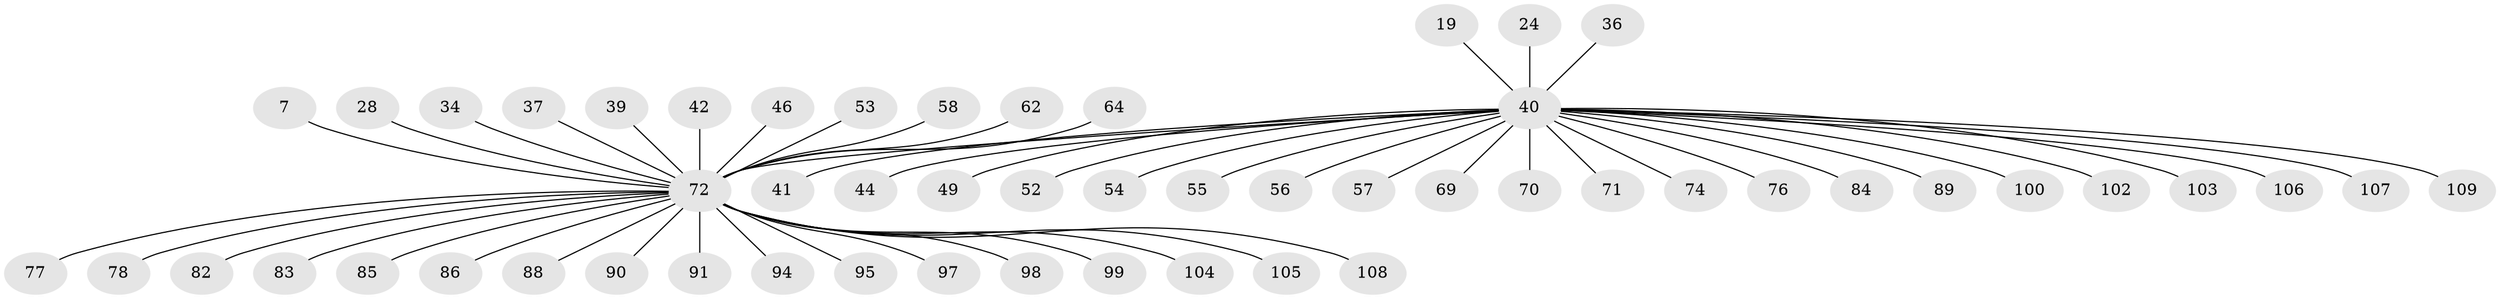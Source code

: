 // original degree distribution, {24: 0.009174311926605505, 9: 0.009174311926605505, 13: 0.009174311926605505, 2: 0.1834862385321101, 3: 0.07339449541284404, 5: 0.027522935779816515, 1: 0.6513761467889908, 6: 0.009174311926605505, 8: 0.009174311926605505, 4: 0.01834862385321101}
// Generated by graph-tools (version 1.1) at 2025/47/03/09/25 04:47:26]
// undirected, 54 vertices, 53 edges
graph export_dot {
graph [start="1"]
  node [color=gray90,style=filled];
  7;
  19;
  24;
  28;
  34;
  36;
  37;
  39;
  40 [super="+29+12"];
  41;
  42;
  44;
  46;
  49 [super="+21"];
  52;
  53;
  54;
  55 [super="+47"];
  56;
  57;
  58 [super="+43"];
  62;
  64 [super="+10+30+31+45+51"];
  69;
  70;
  71;
  72 [super="+17+33+13+67+38"];
  74;
  76;
  77;
  78;
  82;
  83;
  84 [super="+15"];
  85;
  86;
  88 [super="+75"];
  89;
  90;
  91;
  94 [super="+79"];
  95;
  97 [super="+73"];
  98;
  99 [super="+93"];
  100 [super="+65"];
  102;
  103;
  104;
  105;
  106 [super="+96+101"];
  107;
  108 [super="+48"];
  109;
  7 -- 72;
  19 -- 40;
  24 -- 40;
  28 -- 72;
  34 -- 72;
  36 -- 40;
  37 -- 72;
  39 -- 72;
  40 -- 71;
  40 -- 102;
  40 -- 69;
  40 -- 70;
  40 -- 74;
  40 -- 76;
  40 -- 89;
  40 -- 103;
  40 -- 41;
  40 -- 107;
  40 -- 44;
  40 -- 109;
  40 -- 52;
  40 -- 54;
  40 -- 56;
  40 -- 57;
  40 -- 72 [weight=2];
  40 -- 84;
  40 -- 49;
  40 -- 55;
  40 -- 100;
  40 -- 106;
  42 -- 72;
  46 -- 72;
  53 -- 72;
  58 -- 72;
  62 -- 72;
  64 -- 72;
  72 -- 90;
  72 -- 98;
  72 -- 77;
  72 -- 86;
  72 -- 91;
  72 -- 104;
  72 -- 105;
  72 -- 78;
  72 -- 82;
  72 -- 83;
  72 -- 85;
  72 -- 95;
  72 -- 108;
  72 -- 97;
  72 -- 88;
  72 -- 94;
  72 -- 99;
}
